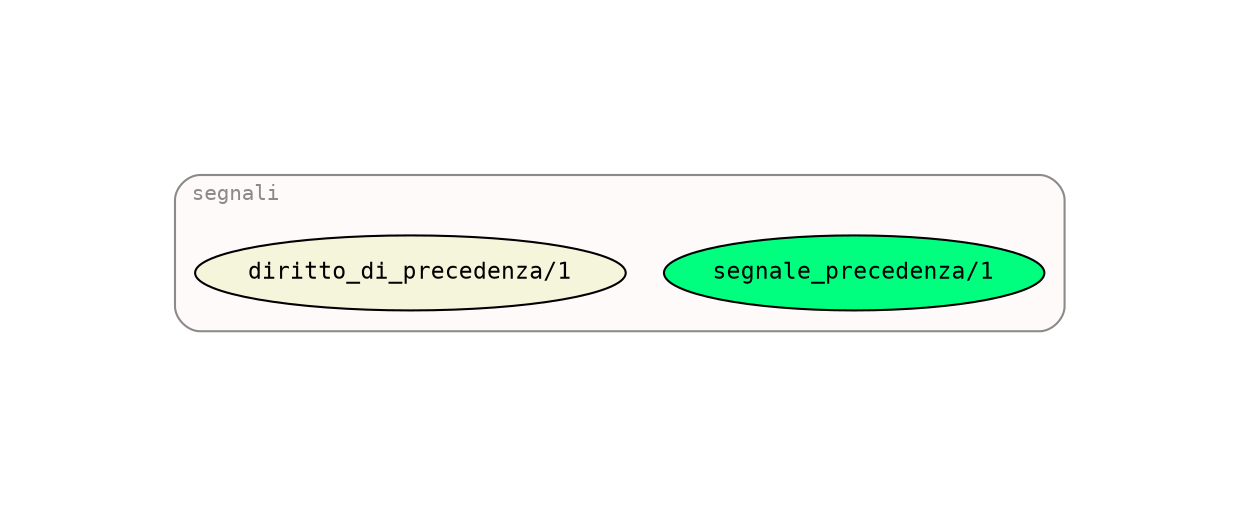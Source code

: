 digraph "segnali_object" {
rankdir="TB"
ranksep="1.25"
compound="true"
splines="true"
pack="true"
clusterrank="local"
labeljust="l"
margin="1.0"
fontname="Courier"
fontsize="10"
fontcolor="snow4"
pencolor="snow4"
node [shape="ellipse",style="filled",fillcolor="white",fontname="Courier",fontsize="9"]
edge [fontname="Courier",fontsize="9"]

subgraph "cluster_segnali_object" {
URL=""
tooltip="/home/giuseppe/IA/Progetto/code/prolog/segnali.lgt"
bgcolor="snow"
style="rounded"
margin="10"
label="segnali"
"segnale_precedenza/1" [shape="ellipse",URL="segnali_0.html#segnale_precedenza/1",tooltip="segnali_0.html#segnale_precedenza/1",style="filled",fillcolor="springgreen",label=<<FONT POINT-SIZE="11"><![CDATA[segnale_precedenza/1]]></FONT>>]
"segnale_precedenza/1" [shape="ellipse",URL="segnali_0.html#segnale_precedenza/1",tooltip="segnali_0.html#segnale_precedenza/1",style="filled",fillcolor="springgreen",label=<<FONT POINT-SIZE="11"><![CDATA[segnale_precedenza/1]]></FONT>>]
"diritto_di_precedenza/1" [shape="ellipse",style="filled",fillcolor="beige",label=<<FONT POINT-SIZE="11"><![CDATA[diritto_di_precedenza/1]]></FONT>>]
subgraph "cluster_other" {
URL=""
tooltip="(external predicates)"
bgcolor="white"
style="rounded"
margin="10"
label="(external predicates)"
}

}

}

